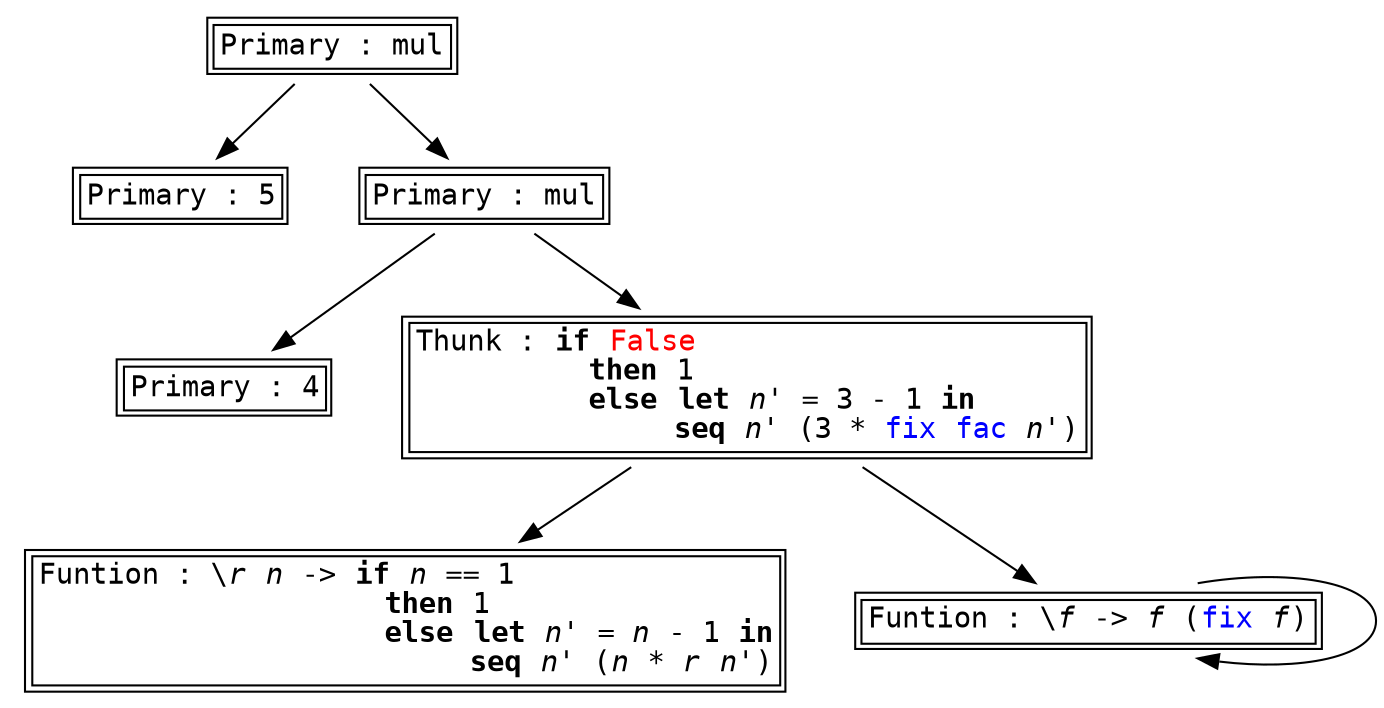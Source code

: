 digraph G {
node [ fontname=monospace, shape=plaintext ];
s0[label=<<TABLE ALIGN="LEFT"><TR><TD BALIGN="LEFT" ALIGN="LEFT">Funtion&nbsp;:&nbsp;\<I>r</I>&nbsp;<I>n</I>&nbsp;-&gt;&nbsp;<B>if</B>&nbsp;<I>n</I>&nbsp;==&nbsp;1&nbsp;&nbsp;&nbsp;&nbsp;&nbsp;&nbsp;&nbsp;&nbsp;&nbsp;&nbsp;&nbsp;&nbsp;&nbsp;&nbsp;&nbsp;<BR />&nbsp;&nbsp;&nbsp;&nbsp;&nbsp;&nbsp;&nbsp;&nbsp;&nbsp;&nbsp;&nbsp;&nbsp;&nbsp;&nbsp;&nbsp;&nbsp;&nbsp;&nbsp;&nbsp;&nbsp;<B>then</B>&nbsp;1&nbsp;&nbsp;&nbsp;&nbsp;&nbsp;&nbsp;&nbsp;&nbsp;&nbsp;&nbsp;&nbsp;&nbsp;&nbsp;&nbsp;&nbsp;&nbsp;<BR />&nbsp;&nbsp;&nbsp;&nbsp;&nbsp;&nbsp;&nbsp;&nbsp;&nbsp;&nbsp;&nbsp;&nbsp;&nbsp;&nbsp;&nbsp;&nbsp;&nbsp;&nbsp;&nbsp;&nbsp;<B>else</B>&nbsp;<B>let</B>&nbsp;<I>n'</I>&nbsp;=&nbsp;<I>n</I>&nbsp;-&nbsp;1&nbsp;<B>in</B><BR />&nbsp;&nbsp;&nbsp;&nbsp;&nbsp;&nbsp;&nbsp;&nbsp;&nbsp;&nbsp;&nbsp;&nbsp;&nbsp;&nbsp;&nbsp;&nbsp;&nbsp;&nbsp;&nbsp;&nbsp;&nbsp;&nbsp;&nbsp;&nbsp;&nbsp;<B>seq</B>&nbsp;<I>n'</I>&nbsp;(<I>n</I>&nbsp;*&nbsp;<I>r</I>&nbsp;<I>n'</I>)<BR /></TD></TR></TABLE>>];
s0;
s1[label=<<TABLE ALIGN="LEFT"><TR><TD BALIGN="LEFT" ALIGN="LEFT">Funtion&nbsp;:&nbsp;\<I>f</I>&nbsp;-&gt;&nbsp;<I>f</I>&nbsp;(<FONT COLOR="blue">fix</FONT>&nbsp;<I>f</I>)<BR /></TD></TR></TABLE>>];
s1 -> s1;
s2[label=<<TABLE ALIGN="LEFT"><TR><TD BALIGN="LEFT" ALIGN="LEFT">Primary&nbsp;:&nbsp;mul<BR /></TD></TR></TABLE>>];
s2 -> s3, s4;
s3[label=<<TABLE ALIGN="LEFT"><TR><TD BALIGN="LEFT" ALIGN="LEFT">Primary&nbsp;:&nbsp;5<BR /></TD></TR></TABLE>>];
s3;
s4[label=<<TABLE ALIGN="LEFT"><TR><TD BALIGN="LEFT" ALIGN="LEFT">Primary&nbsp;:&nbsp;mul<BR /></TD></TR></TABLE>>];
s4 -> s5, s6;
s5[label=<<TABLE ALIGN="LEFT"><TR><TD BALIGN="LEFT" ALIGN="LEFT">Primary&nbsp;:&nbsp;4<BR /></TD></TR></TABLE>>];
s5;
s6[label=<<TABLE ALIGN="LEFT"><TR><TD BALIGN="LEFT" ALIGN="LEFT">Thunk&nbsp;:&nbsp;<B>if</B>&nbsp;<FONT COLOR="red">False</FONT>&nbsp;&nbsp;&nbsp;&nbsp;&nbsp;&nbsp;&nbsp;&nbsp;&nbsp;&nbsp;&nbsp;&nbsp;&nbsp;&nbsp;&nbsp;&nbsp;&nbsp;&nbsp;&nbsp;&nbsp;&nbsp;&nbsp;<BR />&nbsp;&nbsp;&nbsp;&nbsp;&nbsp;&nbsp;&nbsp;&nbsp;&nbsp;&nbsp;<B>then</B>&nbsp;1&nbsp;&nbsp;&nbsp;&nbsp;&nbsp;&nbsp;&nbsp;&nbsp;&nbsp;&nbsp;&nbsp;&nbsp;&nbsp;&nbsp;&nbsp;&nbsp;&nbsp;&nbsp;&nbsp;&nbsp;&nbsp;&nbsp;<BR />&nbsp;&nbsp;&nbsp;&nbsp;&nbsp;&nbsp;&nbsp;&nbsp;&nbsp;&nbsp;<B>else</B>&nbsp;<B>let</B>&nbsp;<I>n'</I>&nbsp;=&nbsp;3&nbsp;-&nbsp;1&nbsp;<B>in</B>&nbsp;&nbsp;&nbsp;&nbsp;&nbsp;&nbsp;<BR />&nbsp;&nbsp;&nbsp;&nbsp;&nbsp;&nbsp;&nbsp;&nbsp;&nbsp;&nbsp;&nbsp;&nbsp;&nbsp;&nbsp;&nbsp;<B>seq</B>&nbsp;<I>n'</I>&nbsp;(3&nbsp;*&nbsp;<FONT COLOR="blue">fix</FONT>&nbsp;<FONT COLOR="blue">fac</FONT>&nbsp;<I>n'</I>)<BR /></TD></TR></TABLE>>];
s6 -> s0, s1;
}